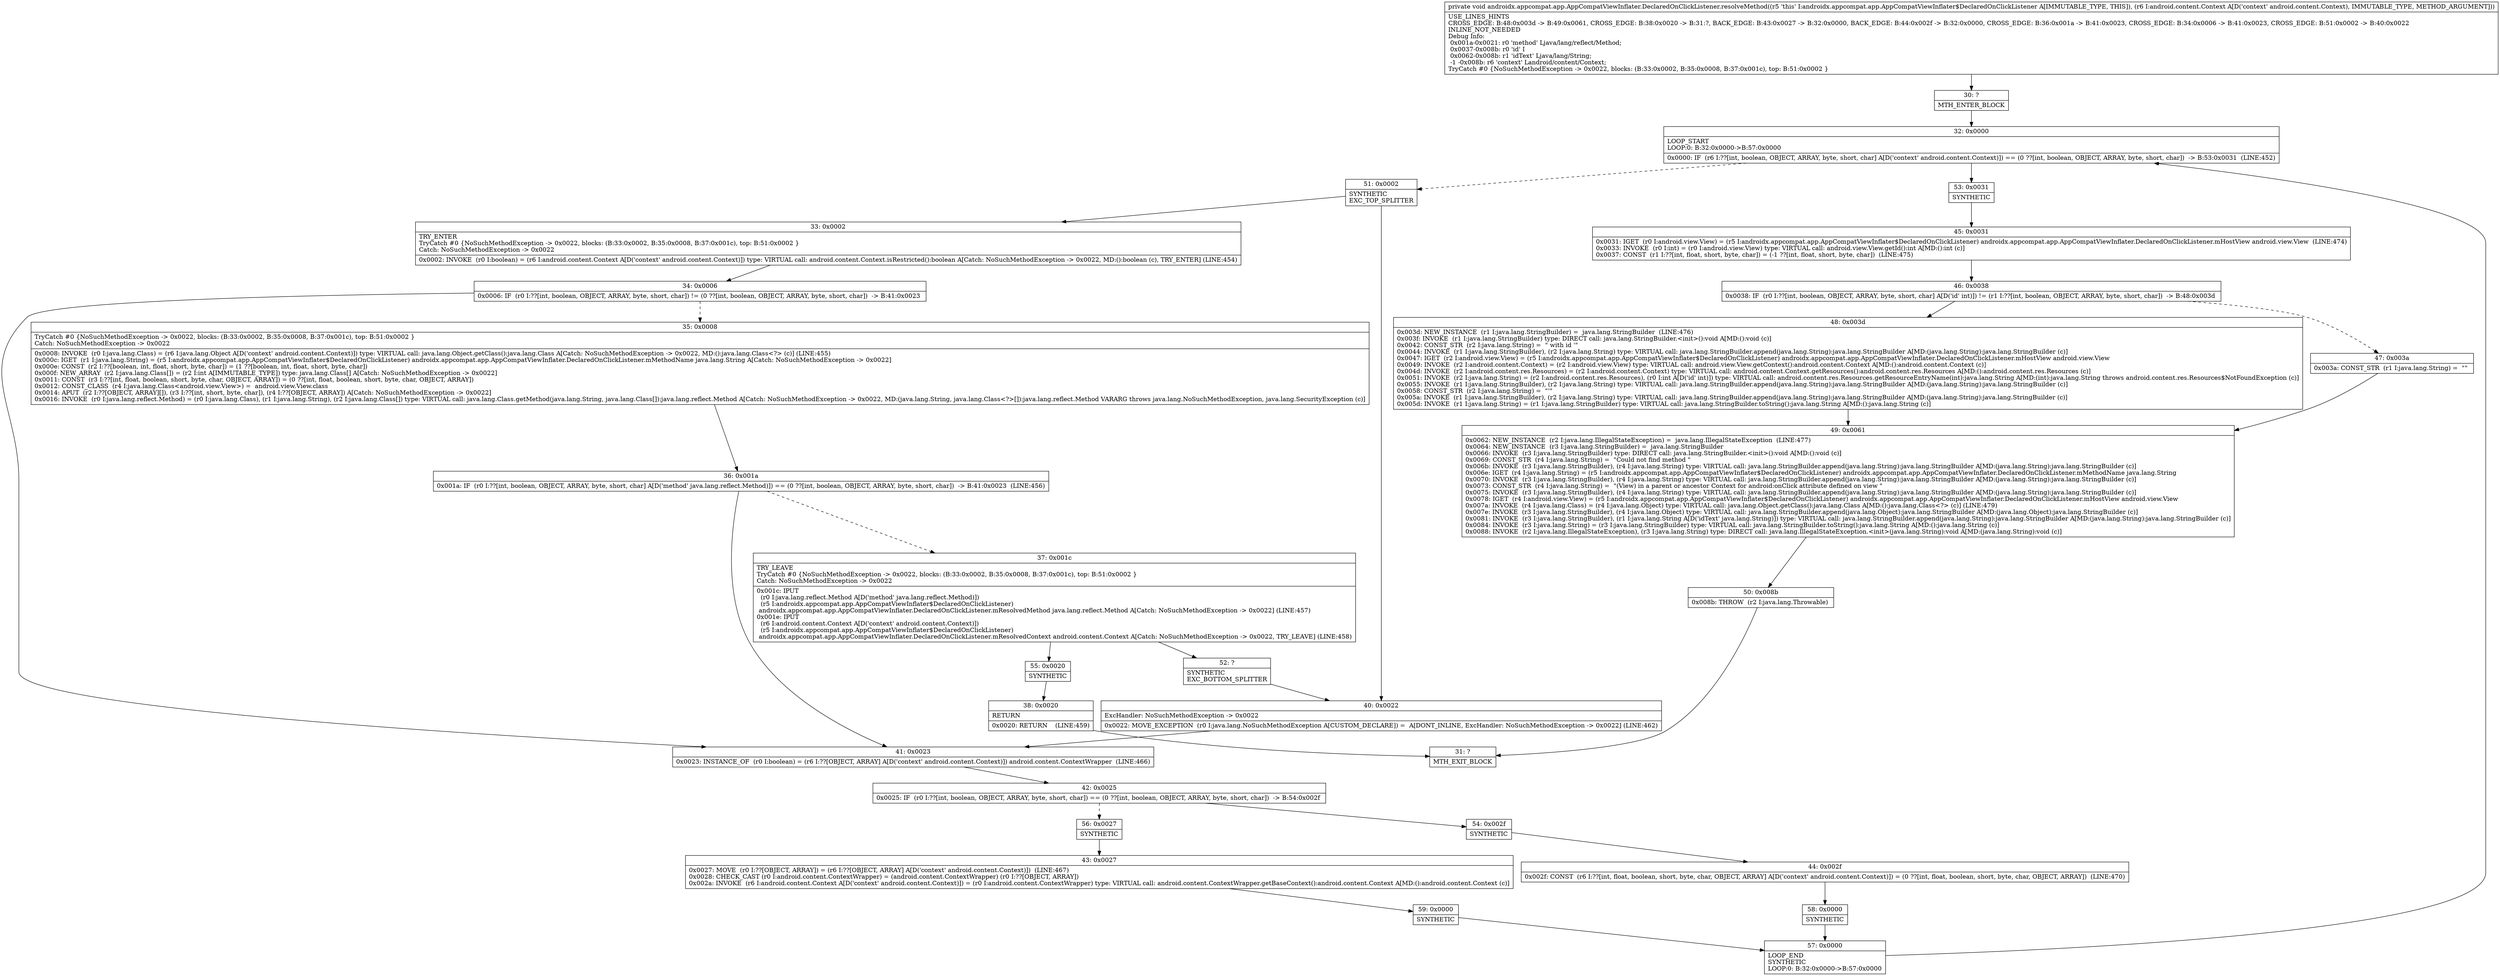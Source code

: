 digraph "CFG forandroidx.appcompat.app.AppCompatViewInflater.DeclaredOnClickListener.resolveMethod(Landroid\/content\/Context;)V" {
Node_30 [shape=record,label="{30\:\ ?|MTH_ENTER_BLOCK\l}"];
Node_32 [shape=record,label="{32\:\ 0x0000|LOOP_START\lLOOP:0: B:32:0x0000\-\>B:57:0x0000\l|0x0000: IF  (r6 I:??[int, boolean, OBJECT, ARRAY, byte, short, char] A[D('context' android.content.Context)]) == (0 ??[int, boolean, OBJECT, ARRAY, byte, short, char])  \-\> B:53:0x0031  (LINE:452)\l}"];
Node_51 [shape=record,label="{51\:\ 0x0002|SYNTHETIC\lEXC_TOP_SPLITTER\l}"];
Node_33 [shape=record,label="{33\:\ 0x0002|TRY_ENTER\lTryCatch #0 \{NoSuchMethodException \-\> 0x0022, blocks: (B:33:0x0002, B:35:0x0008, B:37:0x001c), top: B:51:0x0002 \}\lCatch: NoSuchMethodException \-\> 0x0022\l|0x0002: INVOKE  (r0 I:boolean) = (r6 I:android.content.Context A[D('context' android.content.Context)]) type: VIRTUAL call: android.content.Context.isRestricted():boolean A[Catch: NoSuchMethodException \-\> 0x0022, MD:():boolean (c), TRY_ENTER] (LINE:454)\l}"];
Node_34 [shape=record,label="{34\:\ 0x0006|0x0006: IF  (r0 I:??[int, boolean, OBJECT, ARRAY, byte, short, char]) != (0 ??[int, boolean, OBJECT, ARRAY, byte, short, char])  \-\> B:41:0x0023 \l}"];
Node_35 [shape=record,label="{35\:\ 0x0008|TryCatch #0 \{NoSuchMethodException \-\> 0x0022, blocks: (B:33:0x0002, B:35:0x0008, B:37:0x001c), top: B:51:0x0002 \}\lCatch: NoSuchMethodException \-\> 0x0022\l|0x0008: INVOKE  (r0 I:java.lang.Class) = (r6 I:java.lang.Object A[D('context' android.content.Context)]) type: VIRTUAL call: java.lang.Object.getClass():java.lang.Class A[Catch: NoSuchMethodException \-\> 0x0022, MD:():java.lang.Class\<?\> (c)] (LINE:455)\l0x000c: IGET  (r1 I:java.lang.String) = (r5 I:androidx.appcompat.app.AppCompatViewInflater$DeclaredOnClickListener) androidx.appcompat.app.AppCompatViewInflater.DeclaredOnClickListener.mMethodName java.lang.String A[Catch: NoSuchMethodException \-\> 0x0022]\l0x000e: CONST  (r2 I:??[boolean, int, float, short, byte, char]) = (1 ??[boolean, int, float, short, byte, char]) \l0x000f: NEW_ARRAY  (r2 I:java.lang.Class[]) = (r2 I:int A[IMMUTABLE_TYPE]) type: java.lang.Class[] A[Catch: NoSuchMethodException \-\> 0x0022]\l0x0011: CONST  (r3 I:??[int, float, boolean, short, byte, char, OBJECT, ARRAY]) = (0 ??[int, float, boolean, short, byte, char, OBJECT, ARRAY]) \l0x0012: CONST_CLASS  (r4 I:java.lang.Class\<android.view.View\>) =  android.view.View.class \l0x0014: APUT  (r2 I:??[OBJECT, ARRAY][]), (r3 I:??[int, short, byte, char]), (r4 I:??[OBJECT, ARRAY]) A[Catch: NoSuchMethodException \-\> 0x0022]\l0x0016: INVOKE  (r0 I:java.lang.reflect.Method) = (r0 I:java.lang.Class), (r1 I:java.lang.String), (r2 I:java.lang.Class[]) type: VIRTUAL call: java.lang.Class.getMethod(java.lang.String, java.lang.Class[]):java.lang.reflect.Method A[Catch: NoSuchMethodException \-\> 0x0022, MD:(java.lang.String, java.lang.Class\<?\>[]):java.lang.reflect.Method VARARG throws java.lang.NoSuchMethodException, java.lang.SecurityException (c)]\l}"];
Node_36 [shape=record,label="{36\:\ 0x001a|0x001a: IF  (r0 I:??[int, boolean, OBJECT, ARRAY, byte, short, char] A[D('method' java.lang.reflect.Method)]) == (0 ??[int, boolean, OBJECT, ARRAY, byte, short, char])  \-\> B:41:0x0023  (LINE:456)\l}"];
Node_37 [shape=record,label="{37\:\ 0x001c|TRY_LEAVE\lTryCatch #0 \{NoSuchMethodException \-\> 0x0022, blocks: (B:33:0x0002, B:35:0x0008, B:37:0x001c), top: B:51:0x0002 \}\lCatch: NoSuchMethodException \-\> 0x0022\l|0x001c: IPUT  \l  (r0 I:java.lang.reflect.Method A[D('method' java.lang.reflect.Method)])\l  (r5 I:androidx.appcompat.app.AppCompatViewInflater$DeclaredOnClickListener)\l androidx.appcompat.app.AppCompatViewInflater.DeclaredOnClickListener.mResolvedMethod java.lang.reflect.Method A[Catch: NoSuchMethodException \-\> 0x0022] (LINE:457)\l0x001e: IPUT  \l  (r6 I:android.content.Context A[D('context' android.content.Context)])\l  (r5 I:androidx.appcompat.app.AppCompatViewInflater$DeclaredOnClickListener)\l androidx.appcompat.app.AppCompatViewInflater.DeclaredOnClickListener.mResolvedContext android.content.Context A[Catch: NoSuchMethodException \-\> 0x0022, TRY_LEAVE] (LINE:458)\l}"];
Node_52 [shape=record,label="{52\:\ ?|SYNTHETIC\lEXC_BOTTOM_SPLITTER\l}"];
Node_55 [shape=record,label="{55\:\ 0x0020|SYNTHETIC\l}"];
Node_38 [shape=record,label="{38\:\ 0x0020|RETURN\l|0x0020: RETURN    (LINE:459)\l}"];
Node_31 [shape=record,label="{31\:\ ?|MTH_EXIT_BLOCK\l}"];
Node_41 [shape=record,label="{41\:\ 0x0023|0x0023: INSTANCE_OF  (r0 I:boolean) = (r6 I:??[OBJECT, ARRAY] A[D('context' android.content.Context)]) android.content.ContextWrapper  (LINE:466)\l}"];
Node_42 [shape=record,label="{42\:\ 0x0025|0x0025: IF  (r0 I:??[int, boolean, OBJECT, ARRAY, byte, short, char]) == (0 ??[int, boolean, OBJECT, ARRAY, byte, short, char])  \-\> B:54:0x002f \l}"];
Node_54 [shape=record,label="{54\:\ 0x002f|SYNTHETIC\l}"];
Node_44 [shape=record,label="{44\:\ 0x002f|0x002f: CONST  (r6 I:??[int, float, boolean, short, byte, char, OBJECT, ARRAY] A[D('context' android.content.Context)]) = (0 ??[int, float, boolean, short, byte, char, OBJECT, ARRAY])  (LINE:470)\l}"];
Node_58 [shape=record,label="{58\:\ 0x0000|SYNTHETIC\l}"];
Node_57 [shape=record,label="{57\:\ 0x0000|LOOP_END\lSYNTHETIC\lLOOP:0: B:32:0x0000\-\>B:57:0x0000\l}"];
Node_56 [shape=record,label="{56\:\ 0x0027|SYNTHETIC\l}"];
Node_43 [shape=record,label="{43\:\ 0x0027|0x0027: MOVE  (r0 I:??[OBJECT, ARRAY]) = (r6 I:??[OBJECT, ARRAY] A[D('context' android.content.Context)])  (LINE:467)\l0x0028: CHECK_CAST (r0 I:android.content.ContextWrapper) = (android.content.ContextWrapper) (r0 I:??[OBJECT, ARRAY]) \l0x002a: INVOKE  (r6 I:android.content.Context A[D('context' android.content.Context)]) = (r0 I:android.content.ContextWrapper) type: VIRTUAL call: android.content.ContextWrapper.getBaseContext():android.content.Context A[MD:():android.content.Context (c)]\l}"];
Node_59 [shape=record,label="{59\:\ 0x0000|SYNTHETIC\l}"];
Node_40 [shape=record,label="{40\:\ 0x0022|ExcHandler: NoSuchMethodException \-\> 0x0022\l|0x0022: MOVE_EXCEPTION  (r0 I:java.lang.NoSuchMethodException A[CUSTOM_DECLARE]) =  A[DONT_INLINE, ExcHandler: NoSuchMethodException \-\> 0x0022] (LINE:462)\l}"];
Node_53 [shape=record,label="{53\:\ 0x0031|SYNTHETIC\l}"];
Node_45 [shape=record,label="{45\:\ 0x0031|0x0031: IGET  (r0 I:android.view.View) = (r5 I:androidx.appcompat.app.AppCompatViewInflater$DeclaredOnClickListener) androidx.appcompat.app.AppCompatViewInflater.DeclaredOnClickListener.mHostView android.view.View  (LINE:474)\l0x0033: INVOKE  (r0 I:int) = (r0 I:android.view.View) type: VIRTUAL call: android.view.View.getId():int A[MD:():int (c)]\l0x0037: CONST  (r1 I:??[int, float, short, byte, char]) = (\-1 ??[int, float, short, byte, char])  (LINE:475)\l}"];
Node_46 [shape=record,label="{46\:\ 0x0038|0x0038: IF  (r0 I:??[int, boolean, OBJECT, ARRAY, byte, short, char] A[D('id' int)]) != (r1 I:??[int, boolean, OBJECT, ARRAY, byte, short, char])  \-\> B:48:0x003d \l}"];
Node_47 [shape=record,label="{47\:\ 0x003a|0x003a: CONST_STR  (r1 I:java.lang.String) =  \"\" \l}"];
Node_49 [shape=record,label="{49\:\ 0x0061|0x0062: NEW_INSTANCE  (r2 I:java.lang.IllegalStateException) =  java.lang.IllegalStateException  (LINE:477)\l0x0064: NEW_INSTANCE  (r3 I:java.lang.StringBuilder) =  java.lang.StringBuilder \l0x0066: INVOKE  (r3 I:java.lang.StringBuilder) type: DIRECT call: java.lang.StringBuilder.\<init\>():void A[MD:():void (c)]\l0x0069: CONST_STR  (r4 I:java.lang.String) =  \"Could not find method \" \l0x006b: INVOKE  (r3 I:java.lang.StringBuilder), (r4 I:java.lang.String) type: VIRTUAL call: java.lang.StringBuilder.append(java.lang.String):java.lang.StringBuilder A[MD:(java.lang.String):java.lang.StringBuilder (c)]\l0x006e: IGET  (r4 I:java.lang.String) = (r5 I:androidx.appcompat.app.AppCompatViewInflater$DeclaredOnClickListener) androidx.appcompat.app.AppCompatViewInflater.DeclaredOnClickListener.mMethodName java.lang.String \l0x0070: INVOKE  (r3 I:java.lang.StringBuilder), (r4 I:java.lang.String) type: VIRTUAL call: java.lang.StringBuilder.append(java.lang.String):java.lang.StringBuilder A[MD:(java.lang.String):java.lang.StringBuilder (c)]\l0x0073: CONST_STR  (r4 I:java.lang.String) =  \"(View) in a parent or ancestor Context for android:onClick attribute defined on view \" \l0x0075: INVOKE  (r3 I:java.lang.StringBuilder), (r4 I:java.lang.String) type: VIRTUAL call: java.lang.StringBuilder.append(java.lang.String):java.lang.StringBuilder A[MD:(java.lang.String):java.lang.StringBuilder (c)]\l0x0078: IGET  (r4 I:android.view.View) = (r5 I:androidx.appcompat.app.AppCompatViewInflater$DeclaredOnClickListener) androidx.appcompat.app.AppCompatViewInflater.DeclaredOnClickListener.mHostView android.view.View \l0x007a: INVOKE  (r4 I:java.lang.Class) = (r4 I:java.lang.Object) type: VIRTUAL call: java.lang.Object.getClass():java.lang.Class A[MD:():java.lang.Class\<?\> (c)] (LINE:479)\l0x007e: INVOKE  (r3 I:java.lang.StringBuilder), (r4 I:java.lang.Object) type: VIRTUAL call: java.lang.StringBuilder.append(java.lang.Object):java.lang.StringBuilder A[MD:(java.lang.Object):java.lang.StringBuilder (c)]\l0x0081: INVOKE  (r3 I:java.lang.StringBuilder), (r1 I:java.lang.String A[D('idText' java.lang.String)]) type: VIRTUAL call: java.lang.StringBuilder.append(java.lang.String):java.lang.StringBuilder A[MD:(java.lang.String):java.lang.StringBuilder (c)]\l0x0084: INVOKE  (r3 I:java.lang.String) = (r3 I:java.lang.StringBuilder) type: VIRTUAL call: java.lang.StringBuilder.toString():java.lang.String A[MD:():java.lang.String (c)]\l0x0088: INVOKE  (r2 I:java.lang.IllegalStateException), (r3 I:java.lang.String) type: DIRECT call: java.lang.IllegalStateException.\<init\>(java.lang.String):void A[MD:(java.lang.String):void (c)]\l}"];
Node_50 [shape=record,label="{50\:\ 0x008b|0x008b: THROW  (r2 I:java.lang.Throwable) \l}"];
Node_48 [shape=record,label="{48\:\ 0x003d|0x003d: NEW_INSTANCE  (r1 I:java.lang.StringBuilder) =  java.lang.StringBuilder  (LINE:476)\l0x003f: INVOKE  (r1 I:java.lang.StringBuilder) type: DIRECT call: java.lang.StringBuilder.\<init\>():void A[MD:():void (c)]\l0x0042: CONST_STR  (r2 I:java.lang.String) =  \" with id '\" \l0x0044: INVOKE  (r1 I:java.lang.StringBuilder), (r2 I:java.lang.String) type: VIRTUAL call: java.lang.StringBuilder.append(java.lang.String):java.lang.StringBuilder A[MD:(java.lang.String):java.lang.StringBuilder (c)]\l0x0047: IGET  (r2 I:android.view.View) = (r5 I:androidx.appcompat.app.AppCompatViewInflater$DeclaredOnClickListener) androidx.appcompat.app.AppCompatViewInflater.DeclaredOnClickListener.mHostView android.view.View \l0x0049: INVOKE  (r2 I:android.content.Context) = (r2 I:android.view.View) type: VIRTUAL call: android.view.View.getContext():android.content.Context A[MD:():android.content.Context (c)]\l0x004d: INVOKE  (r2 I:android.content.res.Resources) = (r2 I:android.content.Context) type: VIRTUAL call: android.content.Context.getResources():android.content.res.Resources A[MD:():android.content.res.Resources (c)]\l0x0051: INVOKE  (r2 I:java.lang.String) = (r2 I:android.content.res.Resources), (r0 I:int A[D('id' int)]) type: VIRTUAL call: android.content.res.Resources.getResourceEntryName(int):java.lang.String A[MD:(int):java.lang.String throws android.content.res.Resources$NotFoundException (c)]\l0x0055: INVOKE  (r1 I:java.lang.StringBuilder), (r2 I:java.lang.String) type: VIRTUAL call: java.lang.StringBuilder.append(java.lang.String):java.lang.StringBuilder A[MD:(java.lang.String):java.lang.StringBuilder (c)]\l0x0058: CONST_STR  (r2 I:java.lang.String) =  \"'\" \l0x005a: INVOKE  (r1 I:java.lang.StringBuilder), (r2 I:java.lang.String) type: VIRTUAL call: java.lang.StringBuilder.append(java.lang.String):java.lang.StringBuilder A[MD:(java.lang.String):java.lang.StringBuilder (c)]\l0x005d: INVOKE  (r1 I:java.lang.String) = (r1 I:java.lang.StringBuilder) type: VIRTUAL call: java.lang.StringBuilder.toString():java.lang.String A[MD:():java.lang.String (c)]\l}"];
MethodNode[shape=record,label="{private void androidx.appcompat.app.AppCompatViewInflater.DeclaredOnClickListener.resolveMethod((r5 'this' I:androidx.appcompat.app.AppCompatViewInflater$DeclaredOnClickListener A[IMMUTABLE_TYPE, THIS]), (r6 I:android.content.Context A[D('context' android.content.Context), IMMUTABLE_TYPE, METHOD_ARGUMENT]))  | USE_LINES_HINTS\lCROSS_EDGE: B:48:0x003d \-\> B:49:0x0061, CROSS_EDGE: B:38:0x0020 \-\> B:31:?, BACK_EDGE: B:43:0x0027 \-\> B:32:0x0000, BACK_EDGE: B:44:0x002f \-\> B:32:0x0000, CROSS_EDGE: B:36:0x001a \-\> B:41:0x0023, CROSS_EDGE: B:34:0x0006 \-\> B:41:0x0023, CROSS_EDGE: B:51:0x0002 \-\> B:40:0x0022\lINLINE_NOT_NEEDED\lDebug Info:\l  0x001a\-0x0021: r0 'method' Ljava\/lang\/reflect\/Method;\l  0x0037\-0x008b: r0 'id' I\l  0x0062\-0x008b: r1 'idText' Ljava\/lang\/String;\l  \-1 \-0x008b: r6 'context' Landroid\/content\/Context;\lTryCatch #0 \{NoSuchMethodException \-\> 0x0022, blocks: (B:33:0x0002, B:35:0x0008, B:37:0x001c), top: B:51:0x0002 \}\l}"];
MethodNode -> Node_30;Node_30 -> Node_32;
Node_32 -> Node_51[style=dashed];
Node_32 -> Node_53;
Node_51 -> Node_33;
Node_51 -> Node_40;
Node_33 -> Node_34;
Node_34 -> Node_35[style=dashed];
Node_34 -> Node_41;
Node_35 -> Node_36;
Node_36 -> Node_37[style=dashed];
Node_36 -> Node_41;
Node_37 -> Node_52;
Node_37 -> Node_55;
Node_52 -> Node_40;
Node_55 -> Node_38;
Node_38 -> Node_31;
Node_41 -> Node_42;
Node_42 -> Node_54;
Node_42 -> Node_56[style=dashed];
Node_54 -> Node_44;
Node_44 -> Node_58;
Node_58 -> Node_57;
Node_57 -> Node_32;
Node_56 -> Node_43;
Node_43 -> Node_59;
Node_59 -> Node_57;
Node_40 -> Node_41;
Node_53 -> Node_45;
Node_45 -> Node_46;
Node_46 -> Node_47[style=dashed];
Node_46 -> Node_48;
Node_47 -> Node_49;
Node_49 -> Node_50;
Node_50 -> Node_31;
Node_48 -> Node_49;
}

